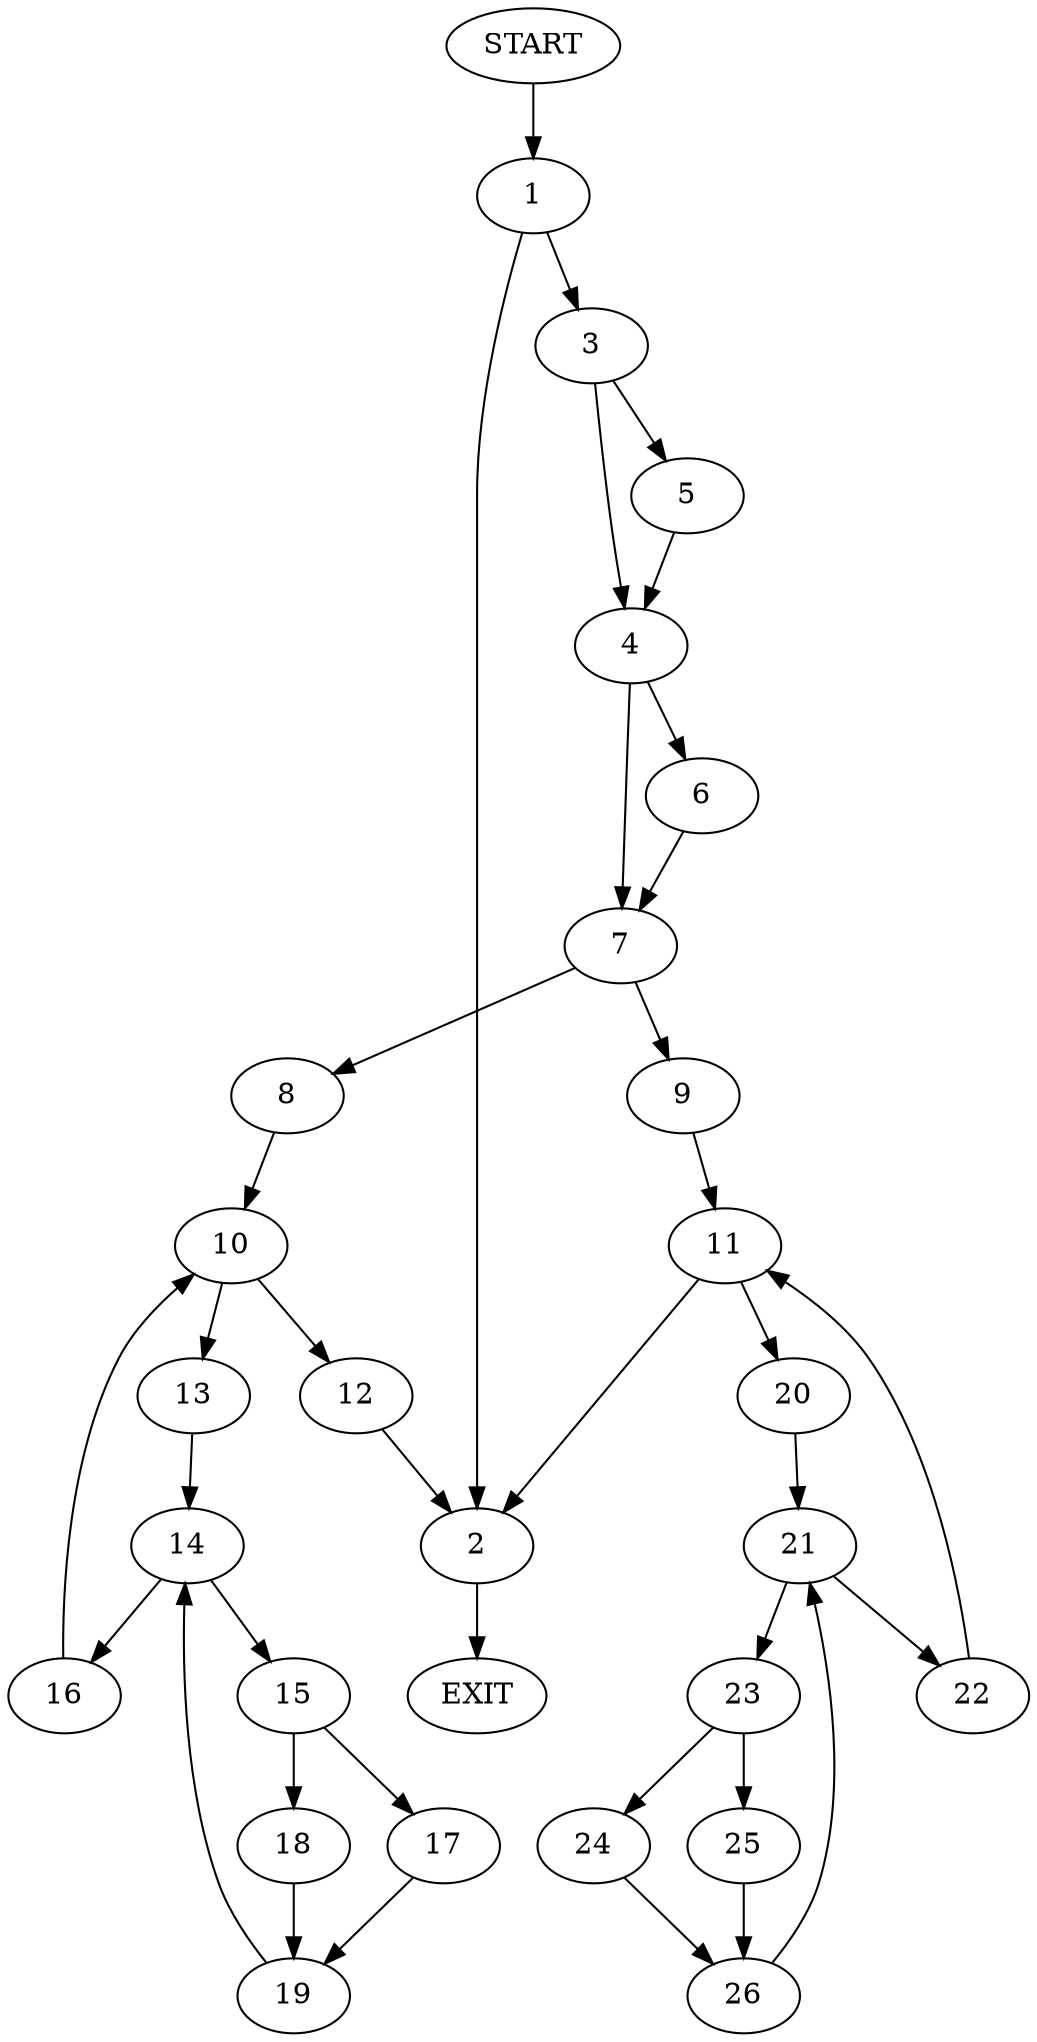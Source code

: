 digraph {
0 [label="START"]
27 [label="EXIT"]
0 -> 1
1 -> 2
1 -> 3
2 -> 27
3 -> 4
3 -> 5
5 -> 4
4 -> 6
4 -> 7
6 -> 7
7 -> 8
7 -> 9
8 -> 10
9 -> 11
10 -> 12
10 -> 13
12 -> 2
13 -> 14
14 -> 15
14 -> 16
15 -> 17
15 -> 18
16 -> 10
17 -> 19
18 -> 19
19 -> 14
11 -> 20
11 -> 2
20 -> 21
21 -> 22
21 -> 23
23 -> 24
23 -> 25
22 -> 11
24 -> 26
25 -> 26
26 -> 21
}
